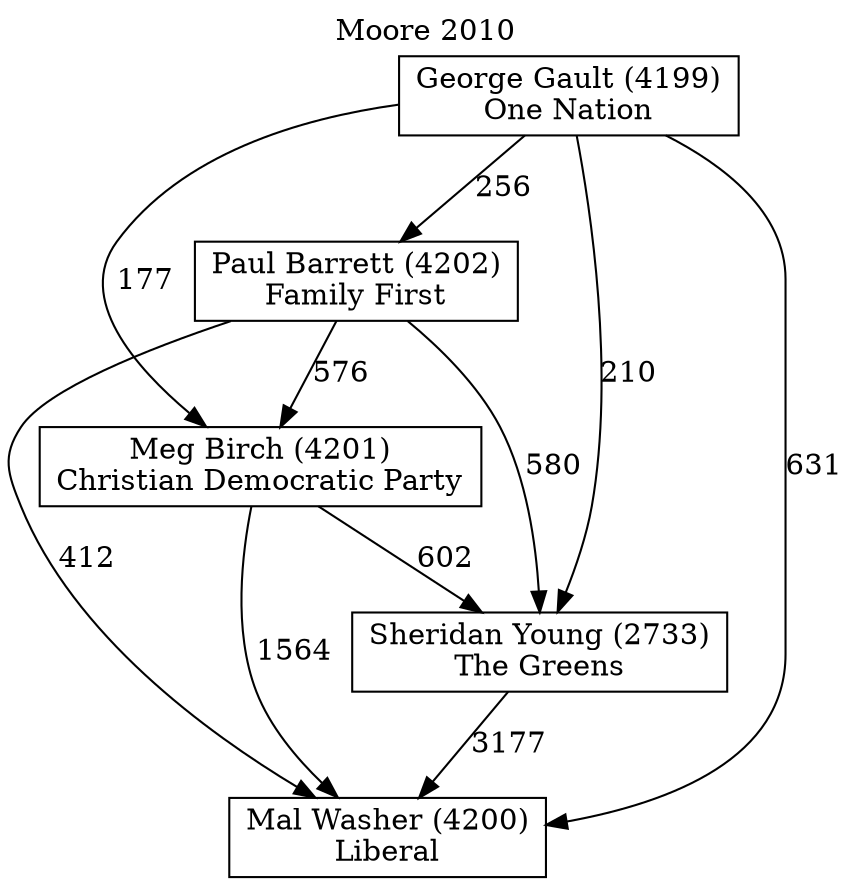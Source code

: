 // House preference flow
digraph "Mal Washer (4200)_Moore_2010" {
	graph [label="Moore 2010" labelloc=t mclimit=10]
	node [shape=box]
	"Mal Washer (4200)" [label="Mal Washer (4200)
Liberal"]
	"Sheridan Young (2733)" [label="Sheridan Young (2733)
The Greens"]
	"Meg Birch (4201)" [label="Meg Birch (4201)
Christian Democratic Party"]
	"Paul Barrett (4202)" [label="Paul Barrett (4202)
Family First"]
	"George Gault (4199)" [label="George Gault (4199)
One Nation"]
	"Sheridan Young (2733)" -> "Mal Washer (4200)" [label=3177]
	"Meg Birch (4201)" -> "Sheridan Young (2733)" [label=602]
	"Paul Barrett (4202)" -> "Meg Birch (4201)" [label=576]
	"George Gault (4199)" -> "Paul Barrett (4202)" [label=256]
	"Meg Birch (4201)" -> "Mal Washer (4200)" [label=1564]
	"Paul Barrett (4202)" -> "Mal Washer (4200)" [label=412]
	"George Gault (4199)" -> "Mal Washer (4200)" [label=631]
	"George Gault (4199)" -> "Meg Birch (4201)" [label=177]
	"Paul Barrett (4202)" -> "Sheridan Young (2733)" [label=580]
	"George Gault (4199)" -> "Sheridan Young (2733)" [label=210]
}
